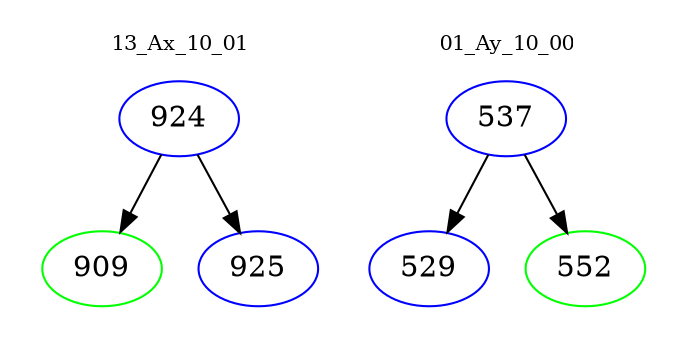 digraph{
subgraph cluster_0 {
color = white
label = "13_Ax_10_01";
fontsize=10;
T0_924 [label="924", color="blue"]
T0_924 -> T0_909 [color="black"]
T0_909 [label="909", color="green"]
T0_924 -> T0_925 [color="black"]
T0_925 [label="925", color="blue"]
}
subgraph cluster_1 {
color = white
label = "01_Ay_10_00";
fontsize=10;
T1_537 [label="537", color="blue"]
T1_537 -> T1_529 [color="black"]
T1_529 [label="529", color="blue"]
T1_537 -> T1_552 [color="black"]
T1_552 [label="552", color="green"]
}
}

